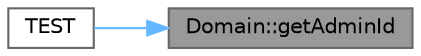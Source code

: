 digraph "Domain::getAdminId"
{
 // LATEX_PDF_SIZE
  bgcolor="transparent";
  edge [fontname=Helvetica,fontsize=10,labelfontname=Helvetica,labelfontsize=10];
  node [fontname=Helvetica,fontsize=10,shape=box,height=0.2,width=0.4];
  rankdir="RL";
  Node1 [id="Node000001",label="Domain::getAdminId",height=0.2,width=0.4,color="gray40", fillcolor="grey60", style="filled", fontcolor="black",tooltip="Возвращает идентификатор администратора домена."];
  Node1 -> Node2 [id="edge1_Node000001_Node000002",dir="back",color="steelblue1",style="solid",tooltip=" "];
  Node2 [id="Node000002",label="TEST",height=0.2,width=0.4,color="grey40", fillcolor="white", style="filled",URL="$group__domain__tests.html#gad3309dd8dc0d34b7016cb8edfee56af3",tooltip=" "];
}
